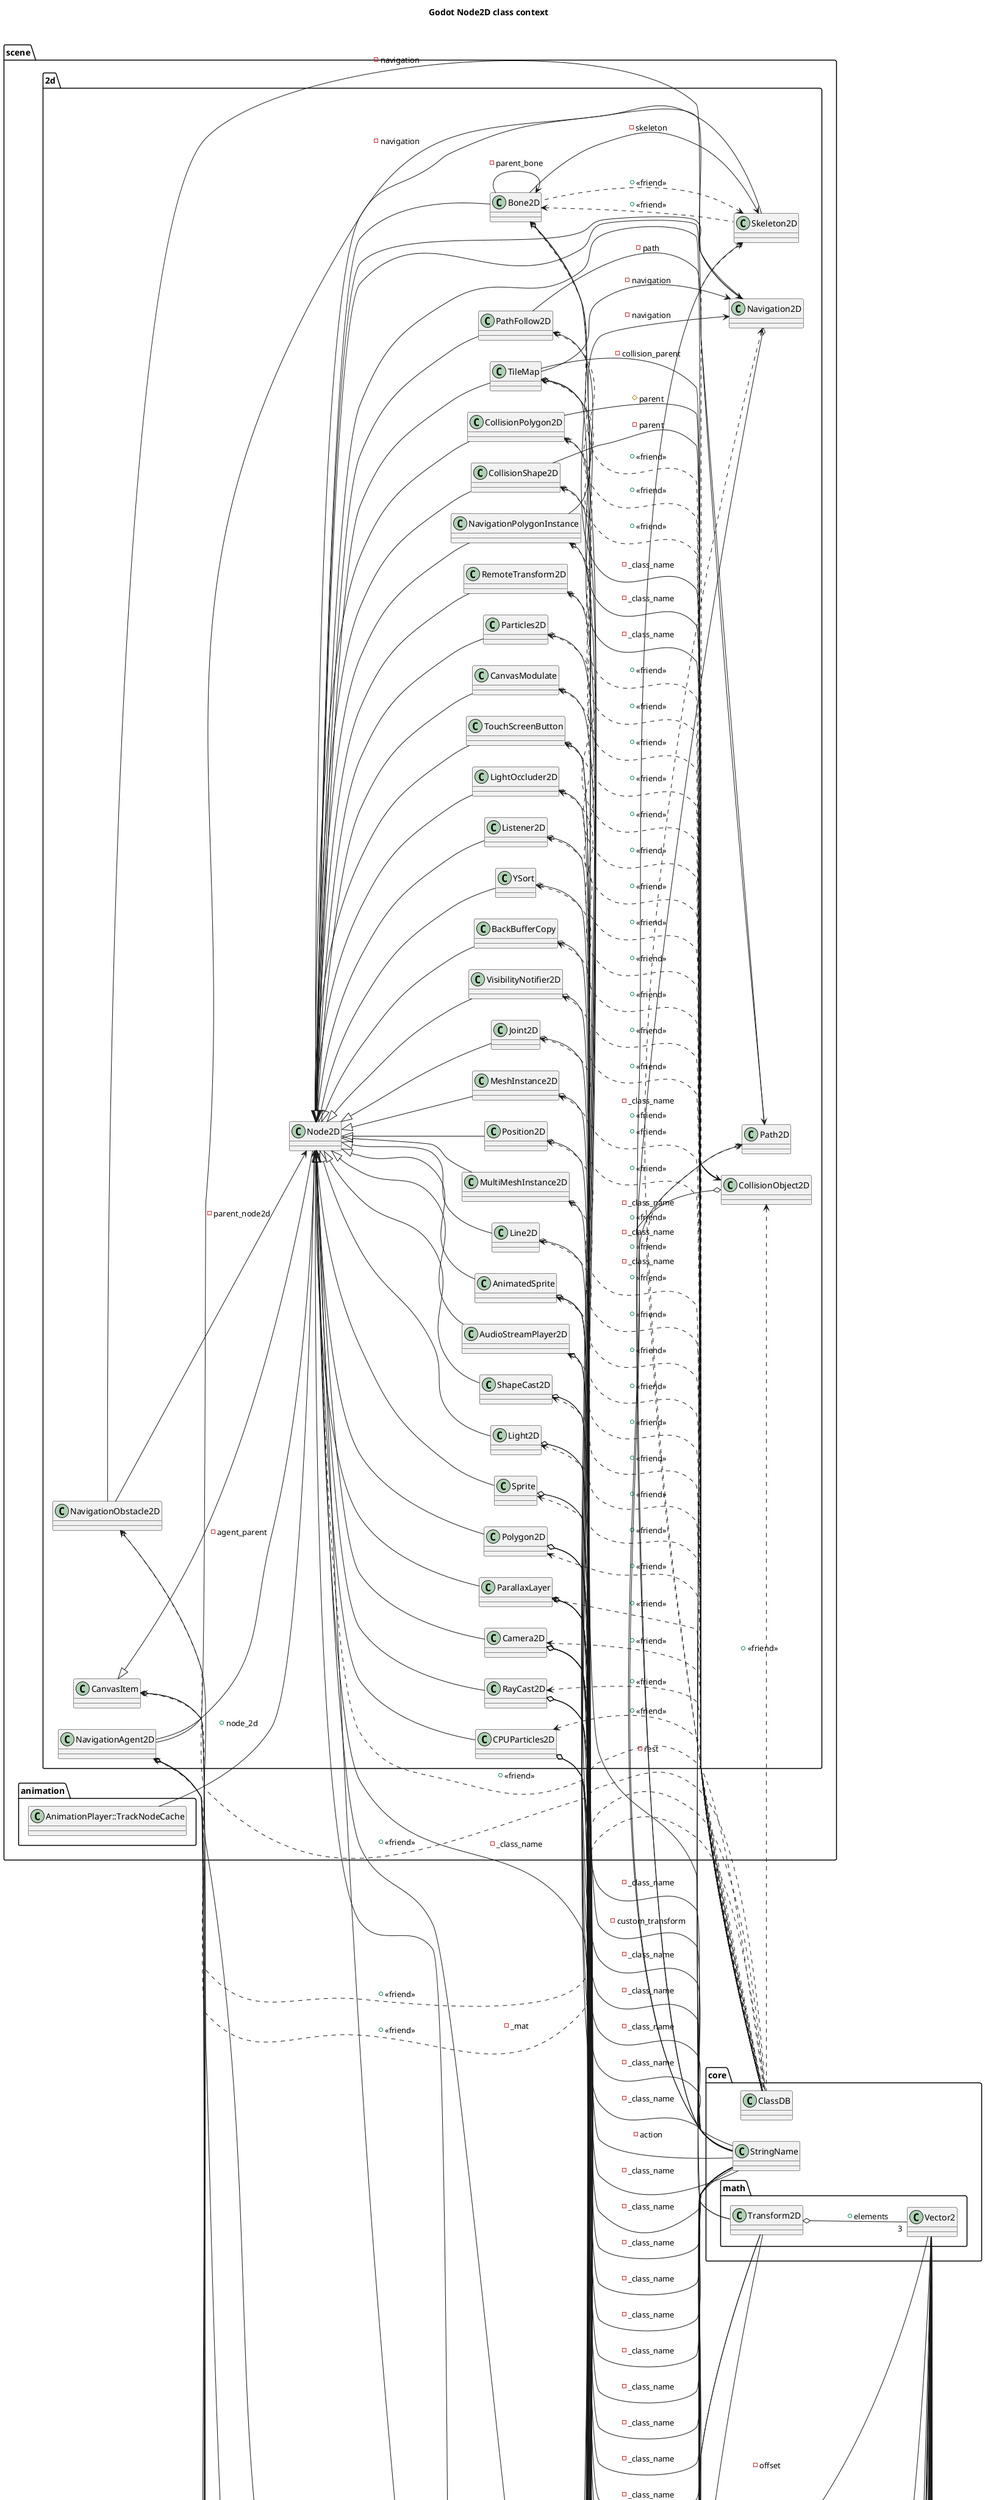 @startuml
title Godot Node2D class context
left to right direction
package [core] as C_0013875268976619855790 {
package [math] as C_0004230190244973753308 {
class "Vector2" as C_0000426476222404906215
class C_0000426476222404906215 [[https://github.com/godotengine/godot/blob/de2f0f147c5b7eff2d0f6dbc35042a4173fd59be/core/math/vector2.h#L39{Vector2}]] {
__
}
class "Transform2D" as C_0010369105973531238437
class C_0010369105973531238437 [[https://github.com/godotengine/godot/blob/de2f0f147c5b7eff2d0f6dbc35042a4173fd59be/core/math/transform_2d.h#L37{Transform2D}]] {
__
}
}
class "StringName" as C_0014865595237146273550
class C_0014865595237146273550 [[https://github.com/godotengine/godot/blob/de2f0f147c5b7eff2d0f6dbc35042a4173fd59be/core/string_name.h#L45{StringName}]] {
__
}
class "ClassDB" as C_0000836515410371175686
class C_0000836515410371175686 [[https://github.com/godotengine/godot/blob/de2f0f147c5b7eff2d0f6dbc35042a4173fd59be/core/class_db.h#L90{ClassDB}]] {
__
}
}
package [scene] as C_0007833214145229636749 {
package [2d] as C_0010470056888405918011 {
class "Sprite" as C_0002386111736121976880
class C_0002386111736121976880 [[https://github.com/godotengine/godot/blob/de2f0f147c5b7eff2d0f6dbc35042a4173fd59be/scene/2d/sprite.h#L37{Sprite}]] {
__
}
class "VisibilityNotifier2D" as C_0015907484717243171626
class C_0015907484717243171626 [[https://github.com/godotengine/godot/blob/de2f0f147c5b7eff2d0f6dbc35042a4173fd59be/scene/2d/visibility_notifier_2d.h#L37{VisibilityNotifier2D}]] {
__
}
class "AnimatedSprite" as C_0008842231942930173267
class C_0008842231942930173267 [[https://github.com/godotengine/godot/blob/de2f0f147c5b7eff2d0f6dbc35042a4173fd59be/scene/2d/animated_sprite.h#L122{AnimatedSprite}]] {
__
}
class "AudioStreamPlayer2D" as C_0018215423986903072355
class C_0018215423986903072355 [[https://github.com/godotengine/godot/blob/de2f0f147c5b7eff2d0f6dbc35042a4173fd59be/scene/2d/audio_stream_player_2d.h#L39{AudioStreamPlayer2D}]] {
__
}
class "Listener2D" as C_0001301432191812530511
class C_0001301432191812530511 [[https://github.com/godotengine/godot/blob/de2f0f147c5b7eff2d0f6dbc35042a4173fd59be/scene/2d/listener_2d.h#L37{Listener2D}]] {
__
}
class "TileMap" as C_0001525101044721454906
class C_0001525101044721454906 [[https://github.com/godotengine/godot/blob/de2f0f147c5b7eff2d0f6dbc35042a4173fd59be/scene/2d/tile_map.h#L42{TileMap}]] {
__
}
class "Path2D" as C_0010162337032786427546
class C_0010162337032786427546 [[https://github.com/godotengine/godot/blob/de2f0f147c5b7eff2d0f6dbc35042a4173fd59be/scene/2d/path_2d.h#L37{Path2D}]] {
__
}
class "PathFollow2D" as C_0007994030476878764062
class C_0007994030476878764062 [[https://github.com/godotengine/godot/blob/de2f0f147c5b7eff2d0f6dbc35042a4173fd59be/scene/2d/path_2d.h#L62{PathFollow2D}]] {
__
}
class "Polygon2D" as C_0014644618536955633592
class C_0014644618536955633592 [[https://github.com/godotengine/godot/blob/de2f0f147c5b7eff2d0f6dbc35042a4173fd59be/scene/2d/polygon_2d.h#L36{Polygon2D}]] {
__
}
class "Position2D" as C_0013630133136678525617
class C_0013630133136678525617 [[https://github.com/godotengine/godot/blob/de2f0f147c5b7eff2d0f6dbc35042a4173fd59be/scene/2d/position_2d.h#L36{Position2D}]] {
__
}
class "CollisionPolygon2D" as C_0017941798949490066481
class C_0017941798949490066481 [[https://github.com/godotengine/godot/blob/de2f0f147c5b7eff2d0f6dbc35042a4173fd59be/scene/2d/collision_polygon_2d.h#L39{CollisionPolygon2D}]] {
__
}
class "Line2D" as C_0003834836541114663419
class C_0003834836541114663419 [[https://github.com/godotengine/godot/blob/de2f0f147c5b7eff2d0f6dbc35042a4173fd59be/scene/2d/line_2d.h#L36{Line2D}]] {
__
}
class "YSort" as C_0013002116245791303441
class C_0013002116245791303441 [[https://github.com/godotengine/godot/blob/de2f0f147c5b7eff2d0f6dbc35042a4173fd59be/scene/2d/y_sort.h#L36{YSort}]] {
__
}
class "TouchScreenButton" as C_0015303998013809320164
class C_0015303998013809320164 [[https://github.com/godotengine/godot/blob/de2f0f147c5b7eff2d0f6dbc35042a4173fd59be/scene/2d/touch_screen_button.h#L39{TouchScreenButton}]] {
__
}
class "MultiMeshInstance2D" as C_0015173391970668308530
class C_0015173391970668308530 [[https://github.com/godotengine/godot/blob/de2f0f147c5b7eff2d0f6dbc35042a4173fd59be/scene/2d/multimesh_instance_2d.h#L37{MultiMeshInstance2D}]] {
__
}
class "ParallaxLayer" as C_0002548115402002930111
class C_0002548115402002930111 [[https://github.com/godotengine/godot/blob/de2f0f147c5b7eff2d0f6dbc35042a4173fd59be/scene/2d/parallax_layer.h#L36{ParallaxLayer}]] {
__
}
class "Joint2D" as C_0014101128163906545509
class C_0014101128163906545509 [[https://github.com/godotengine/godot/blob/de2f0f147c5b7eff2d0f6dbc35042a4173fd59be/scene/2d/joints_2d.h#L38{Joint2D}]] {
__
}
class "Camera2D" as C_0006266419177318437093
class C_0006266419177318437093 [[https://github.com/godotengine/godot/blob/de2f0f147c5b7eff2d0f6dbc35042a4173fd59be/scene/2d/camera_2d.h#L37{Camera2D}]] {
__
}
class "ShapeCast2D" as C_0017246537577331855574
class C_0017246537577331855574 [[https://github.com/godotengine/godot/blob/de2f0f147c5b7eff2d0f6dbc35042a4173fd59be/scene/2d/shape_cast_2d.h#L40{ShapeCast2D}]] {
__
}
class "Bone2D" as C_0017887420318128825311
class C_0017887420318128825311 [[https://github.com/godotengine/godot/blob/de2f0f147c5b7eff2d0f6dbc35042a4173fd59be/scene/2d/skeleton_2d.h#L38{Bone2D}]] {
__
}
class "Skeleton2D" as C_0005201014234040723141
class C_0005201014234040723141 [[https://github.com/godotengine/godot/blob/de2f0f147c5b7eff2d0f6dbc35042a4173fd59be/scene/2d/skeleton_2d.h#L74{Skeleton2D}]] {
__
}
class "RayCast2D" as C_0003972236322706272040
class C_0003972236322706272040 [[https://github.com/godotengine/godot/blob/de2f0f147c5b7eff2d0f6dbc35042a4173fd59be/scene/2d/ray_cast_2d.h#L36{RayCast2D}]] {
__
}
class "CPUParticles2D" as C_0016538846806562178228
class C_0016538846806562178228 [[https://github.com/godotengine/godot/blob/de2f0f147c5b7eff2d0f6dbc35042a4173fd59be/scene/2d/cpu_particles_2d.h#L40{CPUParticles2D}]] {
__
}
class "Particles2D" as C_0013775833761173132489
class C_0013775833761173132489 [[https://github.com/godotengine/godot/blob/de2f0f147c5b7eff2d0f6dbc35042a4173fd59be/scene/2d/particles_2d.h#L38{Particles2D}]] {
__
}
class "MeshInstance2D" as C_0002026579468094678616
class C_0002026579468094678616 [[https://github.com/godotengine/godot/blob/de2f0f147c5b7eff2d0f6dbc35042a4173fd59be/scene/2d/mesh_instance_2d.h#L36{MeshInstance2D}]] {
__
}
class "RemoteTransform2D" as C_0014690845598183455758
class C_0014690845598183455758 [[https://github.com/godotengine/godot/blob/de2f0f147c5b7eff2d0f6dbc35042a4173fd59be/scene/2d/remote_transform_2d.h#L36{RemoteTransform2D}]] {
__
}
class "NavigationObstacle2D" as C_0006822007101193313411
class C_0006822007101193313411 [[https://github.com/godotengine/godot/blob/de2f0f147c5b7eff2d0f6dbc35042a4173fd59be/scene/2d/navigation_obstacle_2d.h#L39{NavigationObstacle2D}]] {
__
}
class "CollisionShape2D" as C_0007180970385863333277
class C_0007180970385863333277 [[https://github.com/godotengine/godot/blob/de2f0f147c5b7eff2d0f6dbc35042a4173fd59be/scene/2d/collision_shape_2d.h#L39{CollisionShape2D}]] {
__
}
class "CollisionObject2D" as C_0006953628076642009594
class C_0006953628076642009594 [[https://github.com/godotengine/godot/blob/de2f0f147c5b7eff2d0f6dbc35042a4173fd59be/scene/2d/collision_object_2d.h#L37{CollisionObject2D}]] {
__
}
class "Light2D" as C_0014758407945468308878
class C_0014758407945468308878 [[https://github.com/godotengine/godot/blob/de2f0f147c5b7eff2d0f6dbc35042a4173fd59be/scene/2d/light_2d.h#L36{Light2D}]] {
__
}
class "CanvasModulate" as C_0003890562882612025035
class C_0003890562882612025035 [[https://github.com/godotengine/godot/blob/de2f0f147c5b7eff2d0f6dbc35042a4173fd59be/scene/2d/canvas_modulate.h#L36{CanvasModulate}]] {
__
}
class "LightOccluder2D" as C_0011242178141738848934
class C_0011242178141738848934 [[https://github.com/godotengine/godot/blob/de2f0f147c5b7eff2d0f6dbc35042a4173fd59be/scene/2d/light_occluder_2d.h#L80{LightOccluder2D}]] {
__
}
class "NavigationAgent2D" as C_0007872028863930892469
class C_0007872028863930892469 [[https://github.com/godotengine/godot/blob/de2f0f147c5b7eff2d0f6dbc35042a4173fd59be/scene/2d/navigation_agent_2d.h#L40{NavigationAgent2D}]] {
__
}
class "NavigationPolygonInstance" as C_0013656283987235813415
class C_0013656283987235813415 [[https://github.com/godotengine/godot/blob/de2f0f147c5b7eff2d0f6dbc35042a4173fd59be/scene/2d/navigation_polygon.h#L96{NavigationPolygonInstance}]] {
__
}
class "Navigation2D" as C_0002444187333780201239
class C_0002444187333780201239 [[https://github.com/godotengine/godot/blob/de2f0f147c5b7eff2d0f6dbc35042a4173fd59be/scene/2d/navigation_2d.h#L37{Navigation2D}]] {
__
}
class "CanvasItem" as C_0016595068827916527164
class C_0016595068827916527164 [[https://github.com/godotengine/godot/blob/de2f0f147c5b7eff2d0f6dbc35042a4173fd59be/scene/2d/canvas_item.h#L162{CanvasItem}]] {
__
}
class "Node2D" as C_0018314906832388846072
class C_0018314906832388846072 [[https://github.com/godotengine/godot/blob/de2f0f147c5b7eff2d0f6dbc35042a4173fd59be/scene/2d/node_2d.h#L36{Node2D}]] {
__
}
class "BackBufferCopy" as C_0013741586695999531481
class C_0013741586695999531481 [[https://github.com/godotengine/godot/blob/de2f0f147c5b7eff2d0f6dbc35042a4173fd59be/scene/2d/back_buffer_copy.h#L36{BackBufferCopy}]] {
__
}
}
package [animation] as C_0008453992138666301190 {
class "AnimationPlayer::TrackNodeCache" as C_0000556569134746601837
class C_0000556569134746601837 [[https://github.com/godotengine/godot/blob/de2f0f147c5b7eff2d0f6dbc35042a4173fd59be/scene/animation/animation_player.h#L92{AnimationPlayer::TrackNodeCache}]] {
__
}
}
}
C_0010369105973531238437 o-- "3" C_0000426476222404906215 [[https://github.com/godotengine/godot/blob/de2f0f147c5b7eff2d0f6dbc35042a4173fd59be/core/math/transform_2d.h#L49{elements}]] : +elements
C_0002386111736121976880 o-- C_0014865595237146273550 [[https://github.com/godotengine/godot/blob/de2f0f147c5b7eff2d0f6dbc35042a4173fd59be/core/object.h#L268{_class_name}]] : -_class_name
C_0002386111736121976880 o-- C_0000426476222404906215 [[https://github.com/godotengine/godot/blob/de2f0f147c5b7eff2d0f6dbc35042a4173fd59be/scene/2d/sprite.h#L44{offset}]] : -offset
C_0002386111736121976880 <.. C_0000836515410371175686 : +<<friend>>
C_0018314906832388846072 <|-- C_0002386111736121976880
C_0015907484717243171626 o-- C_0014865595237146273550 [[https://github.com/godotengine/godot/blob/de2f0f147c5b7eff2d0f6dbc35042a4173fd59be/core/object.h#L268{_class_name}]] : -_class_name
C_0015907484717243171626 <.. C_0000836515410371175686 : +<<friend>>
C_0018314906832388846072 <|-- C_0015907484717243171626
C_0008842231942930173267 o-- C_0014865595237146273550 [[https://github.com/godotengine/godot/blob/de2f0f147c5b7eff2d0f6dbc35042a4173fd59be/core/object.h#L268{_class_name}]] : -_class_name
C_0008842231942930173267 o-- C_0014865595237146273550 [[https://github.com/godotengine/godot/blob/de2f0f147c5b7eff2d0f6dbc35042a4173fd59be/scene/2d/animated_sprite.h#L128{animation}]] : -animation
C_0008842231942930173267 o-- C_0000426476222404906215 [[https://github.com/godotengine/godot/blob/de2f0f147c5b7eff2d0f6dbc35042a4173fd59be/scene/2d/animated_sprite.h#L133{offset}]] : -offset
C_0008842231942930173267 <.. C_0000836515410371175686 : +<<friend>>
C_0018314906832388846072 <|-- C_0008842231942930173267
C_0018215423986903072355 o-- C_0014865595237146273550 [[https://github.com/godotengine/godot/blob/de2f0f147c5b7eff2d0f6dbc35042a4173fd59be/core/object.h#L268{_class_name}]] : -_class_name
C_0018215423986903072355 o-- C_0014865595237146273550 [[https://github.com/godotengine/godot/blob/de2f0f147c5b7eff2d0f6dbc35042a4173fd59be/scene/2d/audio_stream_player_2d.h#L77{bus}]] : -bus
C_0018215423986903072355 <.. C_0000836515410371175686 : +<<friend>>
C_0018314906832388846072 <|-- C_0018215423986903072355
C_0001301432191812530511 o-- C_0014865595237146273550 [[https://github.com/godotengine/godot/blob/de2f0f147c5b7eff2d0f6dbc35042a4173fd59be/core/object.h#L268{_class_name}]] : -_class_name
C_0001301432191812530511 <.. C_0000836515410371175686 : +<<friend>>
C_0018314906832388846072 <|-- C_0001301432191812530511
C_0001525101044721454906 o-- C_0014865595237146273550 [[https://github.com/godotengine/godot/blob/de2f0f147c5b7eff2d0f6dbc35042a4173fd59be/core/object.h#L268{_class_name}]] : -_class_name
C_0001525101044721454906 o-- C_0010369105973531238437 [[https://github.com/godotengine/godot/blob/de2f0f147c5b7eff2d0f6dbc35042a4173fd59be/scene/2d/tile_map.h#L76{custom_transform}]] : -custom_transform
C_0001525101044721454906 --> C_0006953628076642009594 [[https://github.com/godotengine/godot/blob/de2f0f147c5b7eff2d0f6dbc35042a4173fd59be/scene/2d/tile_map.h#L79{collision_parent}]] : -collision_parent
C_0001525101044721454906 --> C_0002444187333780201239 [[https://github.com/godotengine/godot/blob/de2f0f147c5b7eff2d0f6dbc35042a4173fd59be/scene/2d/tile_map.h#L81{navigation}]] : -navigation
C_0001525101044721454906 <.. C_0000836515410371175686 : +<<friend>>
C_0018314906832388846072 <|-- C_0001525101044721454906
C_0010162337032786427546 o-- C_0014865595237146273550 [[https://github.com/godotengine/godot/blob/de2f0f147c5b7eff2d0f6dbc35042a4173fd59be/core/object.h#L268{_class_name}]] : -_class_name
C_0010162337032786427546 <.. C_0000836515410371175686 : +<<friend>>
C_0018314906832388846072 <|-- C_0010162337032786427546
C_0007994030476878764062 o-- C_0014865595237146273550 [[https://github.com/godotengine/godot/blob/de2f0f147c5b7eff2d0f6dbc35042a4173fd59be/core/object.h#L268{_class_name}]] : -_class_name
C_0007994030476878764062 --> C_0010162337032786427546 [[https://github.com/godotengine/godot/blob/de2f0f147c5b7eff2d0f6dbc35042a4173fd59be/scene/2d/path_2d.h#L67{path}]] : -path
C_0007994030476878764062 <.. C_0000836515410371175686 : +<<friend>>
C_0018314906832388846072 <|-- C_0007994030476878764062
C_0014644618536955633592 o-- C_0014865595237146273550 [[https://github.com/godotengine/godot/blob/de2f0f147c5b7eff2d0f6dbc35042a4173fd59be/core/object.h#L268{_class_name}]] : -_class_name
C_0014644618536955633592 o-- C_0000426476222404906215 [[https://github.com/godotengine/godot/blob/de2f0f147c5b7eff2d0f6dbc35042a4173fd59be/scene/2d/polygon_2d.h#L54{tex_scale}]] : -tex_scale
C_0014644618536955633592 o-- C_0000426476222404906215 [[https://github.com/godotengine/godot/blob/de2f0f147c5b7eff2d0f6dbc35042a4173fd59be/scene/2d/polygon_2d.h#L55{tex_ofs}]] : -tex_ofs
C_0014644618536955633592 o-- C_0000426476222404906215 [[https://github.com/godotengine/godot/blob/de2f0f147c5b7eff2d0f6dbc35042a4173fd59be/scene/2d/polygon_2d.h#L62{offset}]] : -offset
C_0014644618536955633592 <.. C_0000836515410371175686 : +<<friend>>
C_0018314906832388846072 <|-- C_0014644618536955633592
C_0013630133136678525617 o-- C_0014865595237146273550 [[https://github.com/godotengine/godot/blob/de2f0f147c5b7eff2d0f6dbc35042a4173fd59be/core/object.h#L268{_class_name}]] : -_class_name
C_0013630133136678525617 <.. C_0000836515410371175686 : +<<friend>>
C_0018314906832388846072 <|-- C_0013630133136678525617
C_0017941798949490066481 o-- C_0014865595237146273550 [[https://github.com/godotengine/godot/blob/de2f0f147c5b7eff2d0f6dbc35042a4173fd59be/core/object.h#L268{_class_name}]] : -_class_name
C_0017941798949490066481 --> C_0006953628076642009594 [[https://github.com/godotengine/godot/blob/de2f0f147c5b7eff2d0f6dbc35042a4173fd59be/scene/2d/collision_polygon_2d.h#L53{parent}]] : #parent
C_0017941798949490066481 <.. C_0000836515410371175686 : +<<friend>>
C_0018314906832388846072 <|-- C_0017941798949490066481
C_0003834836541114663419 o-- C_0014865595237146273550 [[https://github.com/godotengine/godot/blob/de2f0f147c5b7eff2d0f6dbc35042a4173fd59be/core/object.h#L268{_class_name}]] : -_class_name
C_0003834836541114663419 <.. C_0000836515410371175686 : +<<friend>>
C_0018314906832388846072 <|-- C_0003834836541114663419
C_0013002116245791303441 o-- C_0014865595237146273550 [[https://github.com/godotengine/godot/blob/de2f0f147c5b7eff2d0f6dbc35042a4173fd59be/core/object.h#L268{_class_name}]] : -_class_name
C_0013002116245791303441 <.. C_0000836515410371175686 : +<<friend>>
C_0018314906832388846072 <|-- C_0013002116245791303441
C_0015303998013809320164 o-- C_0014865595237146273550 [[https://github.com/godotengine/godot/blob/de2f0f147c5b7eff2d0f6dbc35042a4173fd59be/core/object.h#L268{_class_name}]] : -_class_name
C_0015303998013809320164 o-- C_0014865595237146273550 [[https://github.com/godotengine/godot/blob/de2f0f147c5b7eff2d0f6dbc35042a4173fd59be/scene/2d/touch_screen_button.h#L58{action}]] : -action
C_0015303998013809320164 <.. C_0000836515410371175686 : +<<friend>>
C_0018314906832388846072 <|-- C_0015303998013809320164
C_0015173391970668308530 o-- C_0014865595237146273550 [[https://github.com/godotengine/godot/blob/de2f0f147c5b7eff2d0f6dbc35042a4173fd59be/core/object.h#L268{_class_name}]] : -_class_name
C_0015173391970668308530 <.. C_0000836515410371175686 : +<<friend>>
C_0018314906832388846072 <|-- C_0015173391970668308530
C_0002548115402002930111 o-- C_0014865595237146273550 [[https://github.com/godotengine/godot/blob/de2f0f147c5b7eff2d0f6dbc35042a4173fd59be/core/object.h#L268{_class_name}]] : -_class_name
C_0002548115402002930111 o-- C_0000426476222404906215 [[https://github.com/godotengine/godot/blob/de2f0f147c5b7eff2d0f6dbc35042a4173fd59be/scene/2d/parallax_layer.h#L39{orig_offset}]] : -orig_offset
C_0002548115402002930111 o-- C_0000426476222404906215 [[https://github.com/godotengine/godot/blob/de2f0f147c5b7eff2d0f6dbc35042a4173fd59be/scene/2d/parallax_layer.h#L40{orig_scale}]] : -orig_scale
C_0002548115402002930111 o-- C_0000426476222404906215 [[https://github.com/godotengine/godot/blob/de2f0f147c5b7eff2d0f6dbc35042a4173fd59be/scene/2d/parallax_layer.h#L41{motion_scale}]] : -motion_scale
C_0002548115402002930111 o-- C_0000426476222404906215 [[https://github.com/godotengine/godot/blob/de2f0f147c5b7eff2d0f6dbc35042a4173fd59be/scene/2d/parallax_layer.h#L42{motion_offset}]] : -motion_offset
C_0002548115402002930111 o-- C_0000426476222404906215 [[https://github.com/godotengine/godot/blob/de2f0f147c5b7eff2d0f6dbc35042a4173fd59be/scene/2d/parallax_layer.h#L43{mirroring}]] : -mirroring
C_0002548115402002930111 o-- C_0000426476222404906215 [[https://github.com/godotengine/godot/blob/de2f0f147c5b7eff2d0f6dbc35042a4173fd59be/scene/2d/parallax_layer.h#L46{screen_offset}]] : -screen_offset
C_0002548115402002930111 <.. C_0000836515410371175686 : +<<friend>>
C_0018314906832388846072 <|-- C_0002548115402002930111
C_0014101128163906545509 o-- C_0014865595237146273550 [[https://github.com/godotengine/godot/blob/de2f0f147c5b7eff2d0f6dbc35042a4173fd59be/core/object.h#L268{_class_name}]] : -_class_name
C_0014101128163906545509 <.. C_0000836515410371175686 : +<<friend>>
C_0018314906832388846072 <|-- C_0014101128163906545509
C_0006266419177318437093 o-- C_0014865595237146273550 [[https://github.com/godotengine/godot/blob/de2f0f147c5b7eff2d0f6dbc35042a4173fd59be/core/object.h#L268{_class_name}]] : -_class_name
C_0006266419177318437093 o-- C_0000426476222404906215 [[https://github.com/godotengine/godot/blob/de2f0f147c5b7eff2d0f6dbc35042a4173fd59be/scene/2d/camera_2d.h#L52{camera_pos}]] : #camera_pos
C_0006266419177318437093 o-- C_0000426476222404906215 [[https://github.com/godotengine/godot/blob/de2f0f147c5b7eff2d0f6dbc35042a4173fd59be/scene/2d/camera_2d.h#L53{smoothed_camera_pos}]] : #smoothed_camera_pos
C_0006266419177318437093 o-- C_0014865595237146273550 [[https://github.com/godotengine/godot/blob/de2f0f147c5b7eff2d0f6dbc35042a4173fd59be/scene/2d/camera_2d.h#L60{group_name}]] : #group_name
C_0006266419177318437093 o-- C_0014865595237146273550 [[https://github.com/godotengine/godot/blob/de2f0f147c5b7eff2d0f6dbc35042a4173fd59be/scene/2d/camera_2d.h#L61{canvas_group_name}]] : #canvas_group_name
C_0006266419177318437093 o-- C_0000426476222404906215 [[https://github.com/godotengine/godot/blob/de2f0f147c5b7eff2d0f6dbc35042a4173fd59be/scene/2d/camera_2d.h#L63{offset}]] : #offset
C_0006266419177318437093 o-- C_0000426476222404906215 [[https://github.com/godotengine/godot/blob/de2f0f147c5b7eff2d0f6dbc35042a4173fd59be/scene/2d/camera_2d.h#L64{zoom}]] : #zoom
C_0006266419177318437093 o-- C_0000426476222404906215 [[https://github.com/godotengine/godot/blob/de2f0f147c5b7eff2d0f6dbc35042a4173fd59be/scene/2d/camera_2d.h#L83{camera_screen_center}]] : #camera_screen_center
C_0006266419177318437093 <.. C_0000836515410371175686 : +<<friend>>
C_0018314906832388846072 <|-- C_0006266419177318437093
C_0017246537577331855574 o-- C_0014865595237146273550 [[https://github.com/godotengine/godot/blob/de2f0f147c5b7eff2d0f6dbc35042a4173fd59be/core/object.h#L268{_class_name}]] : -_class_name
C_0017246537577331855574 o-- C_0000426476222404906215 [[https://github.com/godotengine/godot/blob/de2f0f147c5b7eff2d0f6dbc35042a4173fd59be/scene/2d/shape_cast_2d.h#L47{target_position}]] : -target_position
C_0017246537577331855574 <.. C_0000836515410371175686 : +<<friend>>
C_0018314906832388846072 <|-- C_0017246537577331855574
C_0017887420318128825311 o-- C_0014865595237146273550 [[https://github.com/godotengine/godot/blob/de2f0f147c5b7eff2d0f6dbc35042a4173fd59be/core/object.h#L268{_class_name}]] : -_class_name
C_0017887420318128825311 --> C_0017887420318128825311 [[https://github.com/godotengine/godot/blob/de2f0f147c5b7eff2d0f6dbc35042a4173fd59be/scene/2d/skeleton_2d.h#L46{parent_bone}]] : -parent_bone
C_0017887420318128825311 --> C_0005201014234040723141 [[https://github.com/godotengine/godot/blob/de2f0f147c5b7eff2d0f6dbc35042a4173fd59be/scene/2d/skeleton_2d.h#L47{skeleton}]] : -skeleton
C_0017887420318128825311 o-- C_0010369105973531238437 [[https://github.com/godotengine/godot/blob/de2f0f147c5b7eff2d0f6dbc35042a4173fd59be/scene/2d/skeleton_2d.h#L48{rest}]] : -rest
C_0017887420318128825311 <.. C_0005201014234040723141 : +<<friend>>
C_0017887420318128825311 <.. C_0000836515410371175686 : +<<friend>>
C_0018314906832388846072 <|-- C_0017887420318128825311
C_0005201014234040723141 o-- C_0014865595237146273550 [[https://github.com/godotengine/godot/blob/de2f0f147c5b7eff2d0f6dbc35042a4173fd59be/core/object.h#L268{_class_name}]] : -_class_name
C_0005201014234040723141 <.. C_0017887420318128825311 : +<<friend>>
C_0005201014234040723141 <.. C_0000836515410371175686 : +<<friend>>
C_0018314906832388846072 <|-- C_0005201014234040723141
C_0003972236322706272040 o-- C_0014865595237146273550 [[https://github.com/godotengine/godot/blob/de2f0f147c5b7eff2d0f6dbc35042a4173fd59be/core/object.h#L268{_class_name}]] : -_class_name
C_0003972236322706272040 o-- C_0000426476222404906215 [[https://github.com/godotengine/godot/blob/de2f0f147c5b7eff2d0f6dbc35042a4173fd59be/scene/2d/ray_cast_2d.h#L43{collision_point}]] : -collision_point
C_0003972236322706272040 o-- C_0000426476222404906215 [[https://github.com/godotengine/godot/blob/de2f0f147c5b7eff2d0f6dbc35042a4173fd59be/scene/2d/ray_cast_2d.h#L44{collision_normal}]] : -collision_normal
C_0003972236322706272040 o-- C_0000426476222404906215 [[https://github.com/godotengine/godot/blob/de2f0f147c5b7eff2d0f6dbc35042a4173fd59be/scene/2d/ray_cast_2d.h#L49{cast_to}]] : -cast_to
C_0003972236322706272040 <.. C_0000836515410371175686 : +<<friend>>
C_0018314906832388846072 <|-- C_0003972236322706272040
C_0016538846806562178228 o-- C_0014865595237146273550 [[https://github.com/godotengine/godot/blob/de2f0f147c5b7eff2d0f6dbc35042a4173fd59be/core/object.h#L268{_class_name}]] : -_class_name
C_0016538846806562178228 o-- C_0010369105973531238437 [[https://github.com/godotengine/godot/blob/de2f0f147c5b7eff2d0f6dbc35042a4173fd59be/scene/2d/cpu_particles_2d.h#L165{inv_emission_transform}]] : -inv_emission_transform
C_0016538846806562178228 o-- C_0000426476222404906215 [[https://github.com/godotengine/godot/blob/de2f0f147c5b7eff2d0f6dbc35042a4173fd59be/scene/2d/cpu_particles_2d.h#L174{direction}]] : -direction
C_0016538846806562178228 o-- C_0000426476222404906215 [[https://github.com/godotengine/godot/blob/de2f0f147c5b7eff2d0f6dbc35042a4173fd59be/scene/2d/cpu_particles_2d.h#L189{emission_rect_extents}]] : -emission_rect_extents
C_0016538846806562178228 o-- C_0000426476222404906215 [[https://github.com/godotengine/godot/blob/de2f0f147c5b7eff2d0f6dbc35042a4173fd59be/scene/2d/cpu_particles_2d.h#L195{gravity}]] : -gravity
C_0016538846806562178228 <.. C_0000836515410371175686 : +<<friend>>
C_0018314906832388846072 <|-- C_0016538846806562178228
C_0013775833761173132489 o-- C_0014865595237146273550 [[https://github.com/godotengine/godot/blob/de2f0f147c5b7eff2d0f6dbc35042a4173fd59be/core/object.h#L268{_class_name}]] : -_class_name
C_0013775833761173132489 <.. C_0000836515410371175686 : +<<friend>>
C_0018314906832388846072 <|-- C_0013775833761173132489
C_0002026579468094678616 o-- C_0014865595237146273550 [[https://github.com/godotengine/godot/blob/de2f0f147c5b7eff2d0f6dbc35042a4173fd59be/core/object.h#L268{_class_name}]] : -_class_name
C_0002026579468094678616 <.. C_0000836515410371175686 : +<<friend>>
C_0018314906832388846072 <|-- C_0002026579468094678616
C_0014690845598183455758 o-- C_0014865595237146273550 [[https://github.com/godotengine/godot/blob/de2f0f147c5b7eff2d0f6dbc35042a4173fd59be/core/object.h#L268{_class_name}]] : -_class_name
C_0014690845598183455758 <.. C_0000836515410371175686 : +<<friend>>
C_0018314906832388846072 <|-- C_0014690845598183455758
C_0006822007101193313411 o-- C_0014865595237146273550 [[https://github.com/godotengine/godot/blob/de2f0f147c5b7eff2d0f6dbc35042a4173fd59be/core/object.h#L268{_class_name}]] : -_class_name
C_0006822007101193313411 --> C_0002444187333780201239 [[https://github.com/godotengine/godot/blob/de2f0f147c5b7eff2d0f6dbc35042a4173fd59be/scene/2d/navigation_obstacle_2d.h#L42{navigation}]] : -navigation
C_0006822007101193313411 --> C_0018314906832388846072 [[https://github.com/godotengine/godot/blob/de2f0f147c5b7eff2d0f6dbc35042a4173fd59be/scene/2d/navigation_obstacle_2d.h#L43{parent_node2d}]] : -parent_node2d
C_0006822007101193313411 <.. C_0000836515410371175686 : +<<friend>>
C_0007180970385863333277 o-- C_0014865595237146273550 [[https://github.com/godotengine/godot/blob/de2f0f147c5b7eff2d0f6dbc35042a4173fd59be/core/object.h#L268{_class_name}]] : -_class_name
C_0007180970385863333277 --> C_0006953628076642009594 [[https://github.com/godotengine/godot/blob/de2f0f147c5b7eff2d0f6dbc35042a4173fd59be/scene/2d/collision_shape_2d.h#L44{parent}]] : -parent
C_0007180970385863333277 <.. C_0000836515410371175686 : +<<friend>>
C_0018314906832388846072 <|-- C_0007180970385863333277
C_0006953628076642009594 o-- C_0014865595237146273550 [[https://github.com/godotengine/godot/blob/de2f0f147c5b7eff2d0f6dbc35042a4173fd59be/core/object.h#L268{_class_name}]] : -_class_name
C_0006953628076642009594 <.. C_0000836515410371175686 : +<<friend>>
C_0018314906832388846072 <|-- C_0006953628076642009594
C_0014758407945468308878 o-- C_0014865595237146273550 [[https://github.com/godotengine/godot/blob/de2f0f147c5b7eff2d0f6dbc35042a4173fd59be/core/object.h#L268{_class_name}]] : -_class_name
C_0014758407945468308878 o-- C_0000426476222404906215 [[https://github.com/godotengine/godot/blob/de2f0f147c5b7eff2d0f6dbc35042a4173fd59be/scene/2d/light_2d.h#L77{texture_offset}]] : -texture_offset
C_0014758407945468308878 <.. C_0000836515410371175686 : +<<friend>>
C_0018314906832388846072 <|-- C_0014758407945468308878
C_0003890562882612025035 o-- C_0014865595237146273550 [[https://github.com/godotengine/godot/blob/de2f0f147c5b7eff2d0f6dbc35042a4173fd59be/core/object.h#L268{_class_name}]] : -_class_name
C_0003890562882612025035 <.. C_0000836515410371175686 : +<<friend>>
C_0018314906832388846072 <|-- C_0003890562882612025035
C_0011242178141738848934 o-- C_0014865595237146273550 [[https://github.com/godotengine/godot/blob/de2f0f147c5b7eff2d0f6dbc35042a4173fd59be/core/object.h#L268{_class_name}]] : -_class_name
C_0011242178141738848934 <.. C_0000836515410371175686 : +<<friend>>
C_0018314906832388846072 <|-- C_0011242178141738848934
C_0007872028863930892469 o-- C_0014865595237146273550 [[https://github.com/godotengine/godot/blob/de2f0f147c5b7eff2d0f6dbc35042a4173fd59be/core/object.h#L268{_class_name}]] : -_class_name
C_0007872028863930892469 --> C_0018314906832388846072 [[https://github.com/godotengine/godot/blob/de2f0f147c5b7eff2d0f6dbc35042a4173fd59be/scene/2d/navigation_agent_2d.h#L43{agent_parent}]] : -agent_parent
C_0007872028863930892469 --> C_0002444187333780201239 [[https://github.com/godotengine/godot/blob/de2f0f147c5b7eff2d0f6dbc35042a4173fd59be/scene/2d/navigation_agent_2d.h#L44{navigation}]] : -navigation
C_0007872028863930892469 o-- C_0000426476222404906215 [[https://github.com/godotengine/godot/blob/de2f0f147c5b7eff2d0f6dbc35042a4173fd59be/scene/2d/navigation_agent_2d.h#L63{target_location}]] : -target_location
C_0007872028863930892469 o-- C_0000426476222404906215 [[https://github.com/godotengine/godot/blob/de2f0f147c5b7eff2d0f6dbc35042a4173fd59be/scene/2d/navigation_agent_2d.h#L67{prev_safe_velocity}]] : -prev_safe_velocity
C_0007872028863930892469 o-- C_0000426476222404906215 [[https://github.com/godotengine/godot/blob/de2f0f147c5b7eff2d0f6dbc35042a4173fd59be/scene/2d/navigation_agent_2d.h#L69{target_velocity}]] : -target_velocity
C_0007872028863930892469 <.. C_0000836515410371175686 : +<<friend>>
C_0013656283987235813415 o-- C_0014865595237146273550 [[https://github.com/godotengine/godot/blob/de2f0f147c5b7eff2d0f6dbc35042a4173fd59be/core/object.h#L268{_class_name}]] : -_class_name
C_0013656283987235813415 --> C_0002444187333780201239 [[https://github.com/godotengine/godot/blob/de2f0f147c5b7eff2d0f6dbc35042a4173fd59be/scene/2d/navigation_polygon.h#L101{navigation}]] : -navigation
C_0013656283987235813415 <.. C_0000836515410371175686 : +<<friend>>
C_0018314906832388846072 <|-- C_0013656283987235813415
C_0002444187333780201239 o-- C_0014865595237146273550 [[https://github.com/godotengine/godot/blob/de2f0f147c5b7eff2d0f6dbc35042a4173fd59be/core/object.h#L268{_class_name}]] : -_class_name
C_0002444187333780201239 <.. C_0000836515410371175686 : +<<friend>>
C_0018314906832388846072 <|-- C_0002444187333780201239
C_0016595068827916527164 o-- C_0014865595237146273550 [[https://github.com/godotengine/godot/blob/de2f0f147c5b7eff2d0f6dbc35042a4173fd59be/core/object.h#L268{_class_name}]] : -_class_name
C_0016595068827916527164 o-- C_0010369105973531238437 [[https://github.com/godotengine/godot/blob/de2f0f147c5b7eff2d0f6dbc35042a4173fd59be/scene/2d/canvas_item.h#L209{global_transform}]] : -global_transform
C_0016595068827916527164 <.. C_0000836515410371175686 : +<<friend>>
C_0018314906832388846072 o-- C_0014865595237146273550 [[https://github.com/godotengine/godot/blob/de2f0f147c5b7eff2d0f6dbc35042a4173fd59be/core/object.h#L268{_class_name}]] : -_class_name
C_0018314906832388846072 o-- C_0000426476222404906215 [[https://github.com/godotengine/godot/blob/de2f0f147c5b7eff2d0f6dbc35042a4173fd59be/scene/2d/node_2d.h#L39{pos}]] : -pos
C_0018314906832388846072 o-- C_0000426476222404906215 [[https://github.com/godotengine/godot/blob/de2f0f147c5b7eff2d0f6dbc35042a4173fd59be/scene/2d/node_2d.h#L41{_scale}]] : -_scale
C_0018314906832388846072 o-- C_0010369105973531238437 [[https://github.com/godotengine/godot/blob/de2f0f147c5b7eff2d0f6dbc35042a4173fd59be/scene/2d/node_2d.h#L45{_mat}]] : -_mat
C_0018314906832388846072 <.. C_0000836515410371175686 : +<<friend>>
C_0016595068827916527164 <|-- C_0018314906832388846072
C_0013741586695999531481 o-- C_0014865595237146273550 [[https://github.com/godotengine/godot/blob/de2f0f147c5b7eff2d0f6dbc35042a4173fd59be/core/object.h#L268{_class_name}]] : -_class_name
C_0013741586695999531481 <.. C_0000836515410371175686 : +<<friend>>
C_0018314906832388846072 <|-- C_0013741586695999531481
C_0000556569134746601837 --> C_0018314906832388846072 [[https://github.com/godotengine/godot/blob/de2f0f147c5b7eff2d0f6dbc35042a4173fd59be/scene/animation/animation_player.h#L98{node_2d}]] : +node_2d

'Generated with clang-uml, version 0.6.1
'LLVM version Ubuntu clang version 19.1.1 (1ubuntu1)
@enduml
